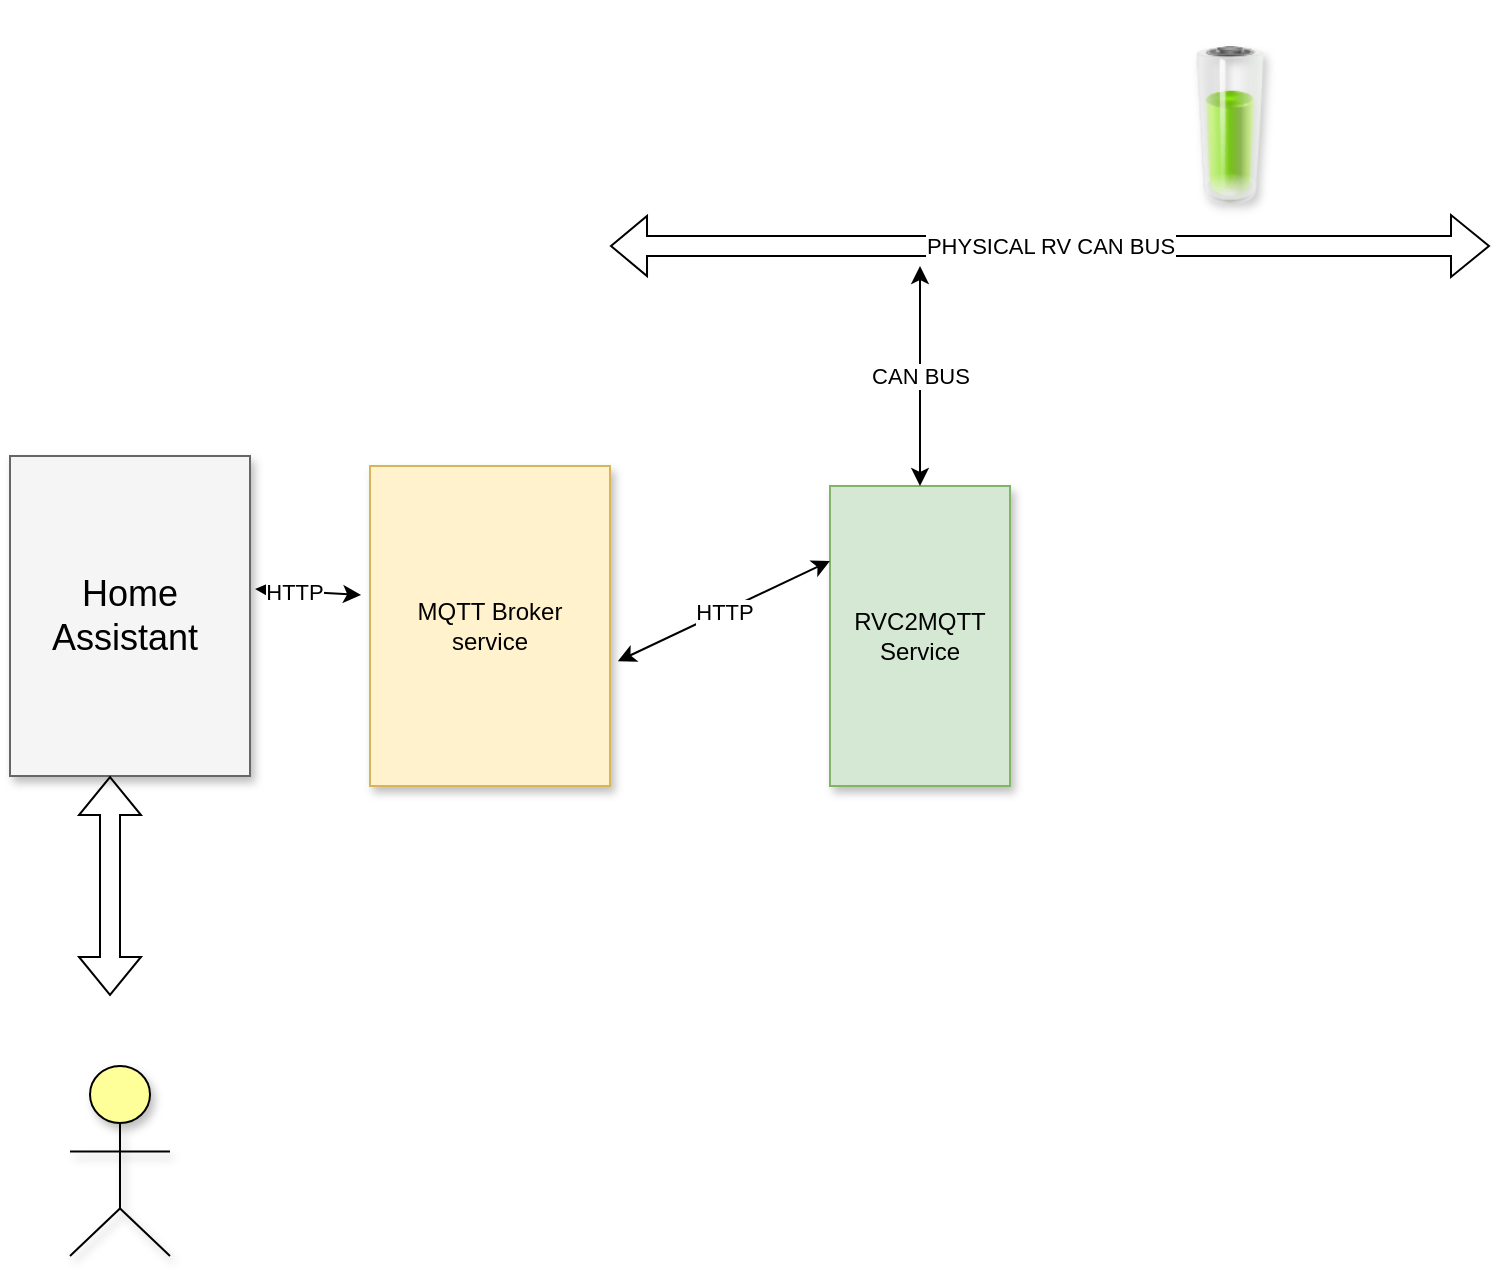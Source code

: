 <mxfile version="16.4.2" type="device"><diagram name="Page-1" id="90a13364-a465-7bf4-72fc-28e22215d7a0"><mxGraphModel dx="1102" dy="741" grid="1" gridSize="10" guides="1" tooltips="1" connect="1" arrows="1" fold="1" page="1" pageScale="1.5" pageWidth="1169" pageHeight="826" background="none" math="0" shadow="0"><root><mxCell id="0" style=";html=1;"/><mxCell id="1" style=";html=1;" parent="0"/><mxCell id="3a17f1ce550125da-8" value="Home Assistant&amp;nbsp;&lt;br&gt;" style="whiteSpace=wrap;html=1;shadow=1;fontSize=18;fillColor=#f5f5f5;strokeColor=#666666;" parent="1" vertex="1"><mxGeometry x="270" y="305" width="120" height="160" as="geometry"/></mxCell><mxCell id="tBQqtMxiHjaGe3gXd8wL-5" value="PHYSICAL RV CAN BUS" style="shape=flexArrow;endArrow=classic;startArrow=classic;html=1;rounded=0;startWidth=19;startSize=5.67;" parent="1" edge="1"><mxGeometry width="100" height="100" relative="1" as="geometry"><mxPoint x="570" y="200" as="sourcePoint"/><mxPoint x="1010" y="200" as="targetPoint"/></mxGeometry></mxCell><mxCell id="tBQqtMxiHjaGe3gXd8wL-6" value="&lt;span&gt;MQTT Broker&lt;br&gt;service&lt;/span&gt;" style="rounded=0;whiteSpace=wrap;html=1;shadow=1;fillColor=#fff2cc;strokeColor=#d6b656;" parent="1" vertex="1"><mxGeometry x="450" y="310" width="120" height="160" as="geometry"/></mxCell><mxCell id="tBQqtMxiHjaGe3gXd8wL-7" value="&lt;span&gt;RVC2MQTT Service&lt;/span&gt;" style="rounded=0;whiteSpace=wrap;html=1;shadow=1;fillColor=#d5e8d4;strokeColor=#82b366;" parent="1" vertex="1"><mxGeometry x="680" y="320" width="90" height="150" as="geometry"/></mxCell><mxCell id="tBQqtMxiHjaGe3gXd8wL-9" value="HTTP" style="endArrow=classic;startArrow=classic;html=1;rounded=0;entryX=0;entryY=0.25;entryDx=0;entryDy=0;exitX=1.033;exitY=0.61;exitDx=0;exitDy=0;exitPerimeter=0;" parent="1" source="tBQqtMxiHjaGe3gXd8wL-6" target="tBQqtMxiHjaGe3gXd8wL-7" edge="1"><mxGeometry width="50" height="50" relative="1" as="geometry"><mxPoint x="570" y="400" as="sourcePoint"/><mxPoint x="620" y="350" as="targetPoint"/></mxGeometry></mxCell><mxCell id="tBQqtMxiHjaGe3gXd8wL-11" value="" style="endArrow=classic;startArrow=classic;html=1;rounded=0;exitX=1.021;exitY=0.416;exitDx=0;exitDy=0;exitPerimeter=0;entryX=-0.037;entryY=0.403;entryDx=0;entryDy=0;entryPerimeter=0;" parent="1" source="3a17f1ce550125da-8" target="tBQqtMxiHjaGe3gXd8wL-6" edge="1"><mxGeometry width="50" height="50" relative="1" as="geometry"><mxPoint x="420" y="350" as="sourcePoint"/><mxPoint x="470" y="300" as="targetPoint"/></mxGeometry></mxCell><mxCell id="tBQqtMxiHjaGe3gXd8wL-12" value="HTTP" style="edgeLabel;html=1;align=center;verticalAlign=middle;resizable=0;points=[];" parent="tBQqtMxiHjaGe3gXd8wL-11" vertex="1" connectable="0"><mxGeometry x="-0.259" relative="1" as="geometry"><mxPoint as="offset"/></mxGeometry></mxCell><mxCell id="tBQqtMxiHjaGe3gXd8wL-14" value="" style="shape=image;html=1;verticalAlign=top;verticalLabelPosition=bottom;labelBackgroundColor=#ffffff;imageAspect=0;aspect=fixed;image=https://cdn4.iconfinder.com/data/icons/winter-255/64/Winter_Water_Heater-128.png;shadow=1;" parent="1" vertex="1"><mxGeometry x="920" y="100" width="80" height="80" as="geometry"/></mxCell><mxCell id="tBQqtMxiHjaGe3gXd8wL-15" value="" style="image;html=1;image=img/lib/clip_art/general/Battery_75_128x128.png;shadow=1;" parent="1" vertex="1"><mxGeometry x="840" y="100" width="80" height="80" as="geometry"/></mxCell><mxCell id="tBQqtMxiHjaGe3gXd8wL-17" value="" style="shape=image;html=1;verticalAlign=top;verticalLabelPosition=bottom;labelBackgroundColor=#ffffff;imageAspect=0;aspect=fixed;image=https://cdn2.iconfinder.com/data/icons/weather-color-2/500/weather-21-128.png;shadow=1;rotation=45;" parent="1" vertex="1"><mxGeometry x="797" y="100" width="80" height="80" as="geometry"/></mxCell><mxCell id="tBQqtMxiHjaGe3gXd8wL-18" value="" style="shape=image;html=1;verticalAlign=top;verticalLabelPosition=bottom;labelBackgroundColor=#ffffff;imageAspect=0;aspect=fixed;image=https://cdn1.iconfinder.com/data/icons/icons-for-a-site-1/64/advantage_creation-128.png;shadow=1;rotation=-45;" parent="1" vertex="1"><mxGeometry x="739" y="111" width="58" height="58" as="geometry"/></mxCell><mxCell id="tBQqtMxiHjaGe3gXd8wL-19" value="" style="shape=image;html=1;verticalAlign=top;verticalLabelPosition=bottom;labelBackgroundColor=#ffffff;imageAspect=0;aspect=fixed;image=https://cdn0.iconfinder.com/data/icons/christmas-snowman-1/512/33_christmas_Fire_fireplace_fireside_firewood_furnace_mantelpiece-128.png;shadow=1;" parent="1" vertex="1"><mxGeometry x="670" y="122" width="58" height="58" as="geometry"/></mxCell><mxCell id="tBQqtMxiHjaGe3gXd8wL-20" value="CAN BUS" style="endArrow=classic;startArrow=classic;html=1;rounded=0;exitX=0.5;exitY=0;exitDx=0;exitDy=0;" parent="1" source="tBQqtMxiHjaGe3gXd8wL-7" edge="1"><mxGeometry width="50" height="50" relative="1" as="geometry"><mxPoint x="830" y="350" as="sourcePoint"/><mxPoint x="725" y="210" as="targetPoint"/><Array as="points"/></mxGeometry></mxCell><mxCell id="tBQqtMxiHjaGe3gXd8wL-21" value="" style="html=1;outlineConnect=0;whiteSpace=wrap;fillColor=#ffff99;verticalLabelPosition=bottom;verticalAlign=top;align=center;shape=mxgraph.archimate3.actor;shadow=1;" parent="1" vertex="1"><mxGeometry x="300" y="610" width="50" height="95" as="geometry"/></mxCell><mxCell id="tBQqtMxiHjaGe3gXd8wL-22" value="" style="shape=flexArrow;endArrow=classic;startArrow=classic;html=1;rounded=0;" parent="1" edge="1"><mxGeometry width="100" height="100" relative="1" as="geometry"><mxPoint x="320" y="575" as="sourcePoint"/><mxPoint x="320" y="465" as="targetPoint"/></mxGeometry></mxCell></root></mxGraphModel></diagram></mxfile>